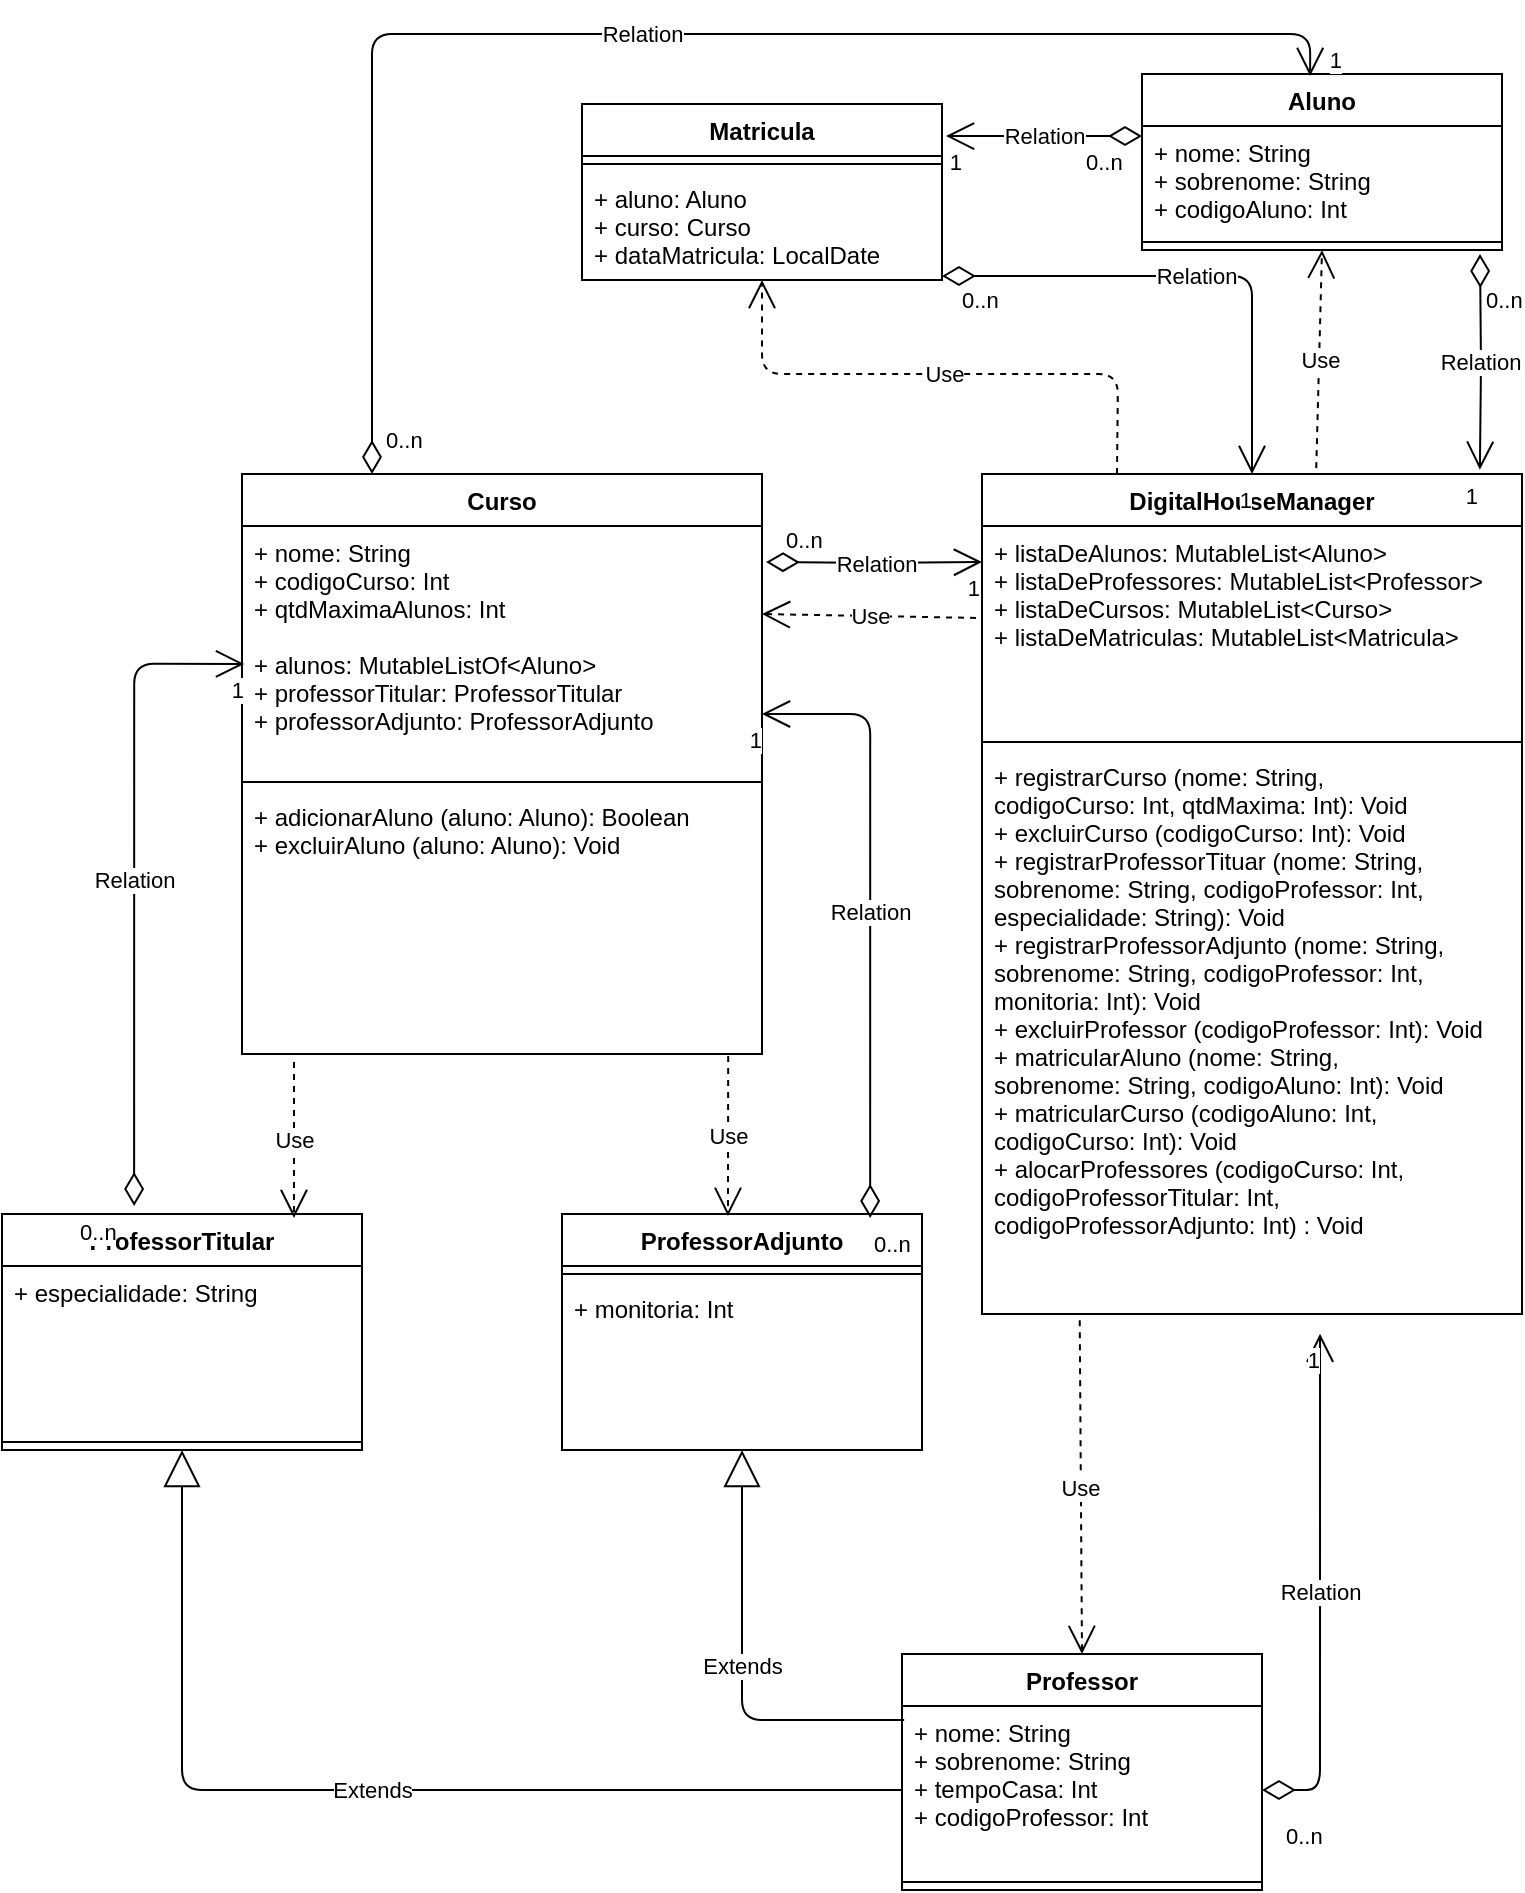 <mxfile version="13.7.7" type="device"><diagram id="DKth6YePcc6uCm5fm2U_" name="Page-1"><mxGraphModel dx="1108" dy="450" grid="1" gridSize="10" guides="1" tooltips="1" connect="1" arrows="1" fold="1" page="1" pageScale="1" pageWidth="827" pageHeight="1169" math="0" shadow="0"><root><mxCell id="0"/><mxCell id="1" parent="0"/><mxCell id="MS2eWC40u6hir84jcnFX-5" value="Curso" style="swimlane;fontStyle=1;align=center;verticalAlign=top;childLayout=stackLayout;horizontal=1;startSize=26;horizontalStack=0;resizeParent=1;resizeParentMax=0;resizeLast=0;collapsible=1;marginBottom=0;" parent="1" vertex="1"><mxGeometry x="170" y="250" width="260" height="290" as="geometry"/></mxCell><mxCell id="MS2eWC40u6hir84jcnFX-6" value="+ nome: String&#10;+ codigoCurso: Int&#10;+ qtdMaximaAlunos: Int&#10;&#10;+ alunos: MutableListOf&lt;Aluno&gt;&#10;+ professorTitular: ProfessorTitular&#10;+ professorAdjunto: ProfessorAdjunto&#10;" style="text;strokeColor=none;fillColor=none;align=left;verticalAlign=top;spacingLeft=4;spacingRight=4;overflow=hidden;rotatable=0;points=[[0,0.5],[1,0.5]];portConstraint=eastwest;" parent="MS2eWC40u6hir84jcnFX-5" vertex="1"><mxGeometry y="26" width="260" height="124" as="geometry"/></mxCell><mxCell id="MS2eWC40u6hir84jcnFX-7" value="" style="line;strokeWidth=1;fillColor=none;align=left;verticalAlign=middle;spacingTop=-1;spacingLeft=3;spacingRight=3;rotatable=0;labelPosition=right;points=[];portConstraint=eastwest;" parent="MS2eWC40u6hir84jcnFX-5" vertex="1"><mxGeometry y="150" width="260" height="8" as="geometry"/></mxCell><mxCell id="MS2eWC40u6hir84jcnFX-8" value="+ adicionarAluno (aluno: Aluno): Boolean&#10;+ excluirAluno (aluno: Aluno): Void" style="text;strokeColor=none;fillColor=none;align=left;verticalAlign=top;spacingLeft=4;spacingRight=4;overflow=hidden;rotatable=0;points=[[0,0.5],[1,0.5]];portConstraint=eastwest;" parent="MS2eWC40u6hir84jcnFX-5" vertex="1"><mxGeometry y="158" width="260" height="132" as="geometry"/></mxCell><mxCell id="MS2eWC40u6hir84jcnFX-1" value="Aluno" style="swimlane;fontStyle=1;align=center;verticalAlign=top;childLayout=stackLayout;horizontal=1;startSize=26;horizontalStack=0;resizeParent=1;resizeParentMax=0;resizeLast=0;collapsible=1;marginBottom=0;" parent="1" vertex="1"><mxGeometry x="620" y="50" width="180" height="88" as="geometry"/></mxCell><mxCell id="MS2eWC40u6hir84jcnFX-2" value="+ nome: String&#10;+ sobrenome: String&#10;+ codigoAluno: Int" style="text;strokeColor=none;fillColor=none;align=left;verticalAlign=top;spacingLeft=4;spacingRight=4;overflow=hidden;rotatable=0;points=[[0,0.5],[1,0.5]];portConstraint=eastwest;" parent="MS2eWC40u6hir84jcnFX-1" vertex="1"><mxGeometry y="26" width="180" height="54" as="geometry"/></mxCell><mxCell id="MS2eWC40u6hir84jcnFX-3" value="" style="line;strokeWidth=1;fillColor=none;align=left;verticalAlign=middle;spacingTop=-1;spacingLeft=3;spacingRight=3;rotatable=0;labelPosition=right;points=[];portConstraint=eastwest;" parent="MS2eWC40u6hir84jcnFX-1" vertex="1"><mxGeometry y="80" width="180" height="8" as="geometry"/></mxCell><mxCell id="MS2eWC40u6hir84jcnFX-21" value="Matricula" style="swimlane;fontStyle=1;align=center;verticalAlign=top;childLayout=stackLayout;horizontal=1;startSize=26;horizontalStack=0;resizeParent=1;resizeParentMax=0;resizeLast=0;collapsible=1;marginBottom=0;" parent="1" vertex="1"><mxGeometry x="340" y="65" width="180" height="88" as="geometry"/></mxCell><mxCell id="MS2eWC40u6hir84jcnFX-23" value="" style="line;strokeWidth=1;fillColor=none;align=left;verticalAlign=middle;spacingTop=-1;spacingLeft=3;spacingRight=3;rotatable=0;labelPosition=right;points=[];portConstraint=eastwest;" parent="MS2eWC40u6hir84jcnFX-21" vertex="1"><mxGeometry y="26" width="180" height="8" as="geometry"/></mxCell><mxCell id="MS2eWC40u6hir84jcnFX-22" value="+ aluno: Aluno&#10;+ curso: Curso&#10;+ dataMatricula: LocalDate" style="text;strokeColor=none;fillColor=none;align=left;verticalAlign=top;spacingLeft=4;spacingRight=4;overflow=hidden;rotatable=0;points=[[0,0.5],[1,0.5]];portConstraint=eastwest;" parent="MS2eWC40u6hir84jcnFX-21" vertex="1"><mxGeometry y="34" width="180" height="54" as="geometry"/></mxCell><mxCell id="MS2eWC40u6hir84jcnFX-13" value="ProfessorTitular" style="swimlane;fontStyle=1;align=center;verticalAlign=top;childLayout=stackLayout;horizontal=1;startSize=26;horizontalStack=0;resizeParent=1;resizeParentMax=0;resizeLast=0;collapsible=1;marginBottom=0;" parent="1" vertex="1"><mxGeometry x="50" y="620" width="180" height="118" as="geometry"/></mxCell><mxCell id="MS2eWC40u6hir84jcnFX-14" value="+ especialidade: String" style="text;strokeColor=none;fillColor=none;align=left;verticalAlign=top;spacingLeft=4;spacingRight=4;overflow=hidden;rotatable=0;points=[[0,0.5],[1,0.5]];portConstraint=eastwest;" parent="MS2eWC40u6hir84jcnFX-13" vertex="1"><mxGeometry y="26" width="180" height="84" as="geometry"/></mxCell><mxCell id="MS2eWC40u6hir84jcnFX-15" value="" style="line;strokeWidth=1;fillColor=none;align=left;verticalAlign=middle;spacingTop=-1;spacingLeft=3;spacingRight=3;rotatable=0;labelPosition=right;points=[];portConstraint=eastwest;" parent="MS2eWC40u6hir84jcnFX-13" vertex="1"><mxGeometry y="110" width="180" height="8" as="geometry"/></mxCell><mxCell id="MS2eWC40u6hir84jcnFX-17" value="ProfessorAdjunto" style="swimlane;fontStyle=1;align=center;verticalAlign=top;childLayout=stackLayout;horizontal=1;startSize=26;horizontalStack=0;resizeParent=1;resizeParentMax=0;resizeLast=0;collapsible=1;marginBottom=0;" parent="1" vertex="1"><mxGeometry x="330" y="620" width="180" height="118" as="geometry"/></mxCell><mxCell id="MS2eWC40u6hir84jcnFX-19" value="" style="line;strokeWidth=1;fillColor=none;align=left;verticalAlign=middle;spacingTop=-1;spacingLeft=3;spacingRight=3;rotatable=0;labelPosition=right;points=[];portConstraint=eastwest;" parent="MS2eWC40u6hir84jcnFX-17" vertex="1"><mxGeometry y="26" width="180" height="8" as="geometry"/></mxCell><mxCell id="MS2eWC40u6hir84jcnFX-18" value="+ monitoria: Int" style="text;strokeColor=none;fillColor=none;align=left;verticalAlign=top;spacingLeft=4;spacingRight=4;overflow=hidden;rotatable=0;points=[[0,0.5],[1,0.5]];portConstraint=eastwest;" parent="MS2eWC40u6hir84jcnFX-17" vertex="1"><mxGeometry y="34" width="180" height="84" as="geometry"/></mxCell><mxCell id="MS2eWC40u6hir84jcnFX-26" value="DigitalHouseManager" style="swimlane;fontStyle=1;align=center;verticalAlign=top;childLayout=stackLayout;horizontal=1;startSize=26;horizontalStack=0;resizeParent=1;resizeParentMax=0;resizeLast=0;collapsible=1;marginBottom=0;" parent="1" vertex="1"><mxGeometry x="540" y="250" width="270" height="420" as="geometry"/></mxCell><mxCell id="MS2eWC40u6hir84jcnFX-27" value="+ listaDeAlunos: MutableList&lt;Aluno&gt;&#10;+ listaDeProfessores: MutableList&lt;Professor&gt;&#10;+ listaDeCursos: MutableList&lt;Curso&gt;&#10;+ listaDeMatriculas: MutableList&lt;Matricula&gt;" style="text;strokeColor=none;fillColor=none;align=left;verticalAlign=top;spacingLeft=4;spacingRight=4;overflow=hidden;rotatable=0;points=[[0,0.5],[1,0.5]];portConstraint=eastwest;" parent="MS2eWC40u6hir84jcnFX-26" vertex="1"><mxGeometry y="26" width="270" height="104" as="geometry"/></mxCell><mxCell id="MS2eWC40u6hir84jcnFX-28" value="" style="line;strokeWidth=1;fillColor=none;align=left;verticalAlign=middle;spacingTop=-1;spacingLeft=3;spacingRight=3;rotatable=0;labelPosition=right;points=[];portConstraint=eastwest;" parent="MS2eWC40u6hir84jcnFX-26" vertex="1"><mxGeometry y="130" width="270" height="8" as="geometry"/></mxCell><mxCell id="MS2eWC40u6hir84jcnFX-29" value="+ registrarCurso (nome: String, &#10;codigoCurso: Int, qtdMaxima: Int): Void&#10;+ excluirCurso (codigoCurso: Int): Void&#10;+ registrarProfessorTituar (nome: String, &#10;sobrenome: String, codigoProfessor: Int, &#10;especialidade: String): Void&#10;+ registrarProfessorAdjunto (nome: String, &#10;sobrenome: String, codigoProfessor: Int, &#10;monitoria: Int): Void&#10;+ excluirProfessor (codigoProfessor: Int): Void&#10;+ matricularAluno (nome: String, &#10;sobrenome: String, codigoAluno: Int): Void&#10;+ matricularCurso (codigoAluno: Int, &#10;codigoCurso: Int): Void&#10;+ alocarProfessores (codigoCurso: Int,&#10;codigoProfessorTitular: Int, &#10;codigoProfessorAdjunto: Int) : Void&#10;&#10;" style="text;strokeColor=none;fillColor=none;align=left;verticalAlign=top;spacingLeft=4;spacingRight=4;overflow=hidden;rotatable=0;points=[[0,0.5],[1,0.5]];portConstraint=eastwest;" parent="MS2eWC40u6hir84jcnFX-26" vertex="1"><mxGeometry y="138" width="270" height="282" as="geometry"/></mxCell><mxCell id="MS2eWC40u6hir84jcnFX-9" value="Professor" style="swimlane;fontStyle=1;align=center;verticalAlign=top;childLayout=stackLayout;horizontal=1;startSize=26;horizontalStack=0;resizeParent=1;resizeParentMax=0;resizeLast=0;collapsible=1;marginBottom=0;" parent="1" vertex="1"><mxGeometry x="500" y="840" width="180" height="118" as="geometry"/></mxCell><mxCell id="MS2eWC40u6hir84jcnFX-10" value="+ nome: String&#10;+ sobrenome: String&#10;+ tempoCasa: Int&#10;+ codigoProfessor: Int" style="text;strokeColor=none;fillColor=none;align=left;verticalAlign=top;spacingLeft=4;spacingRight=4;overflow=hidden;rotatable=0;points=[[0,0.5],[1,0.5]];portConstraint=eastwest;" parent="MS2eWC40u6hir84jcnFX-9" vertex="1"><mxGeometry y="26" width="180" height="84" as="geometry"/></mxCell><mxCell id="MS2eWC40u6hir84jcnFX-11" value="" style="line;strokeWidth=1;fillColor=none;align=left;verticalAlign=middle;spacingTop=-1;spacingLeft=3;spacingRight=3;rotatable=0;labelPosition=right;points=[];portConstraint=eastwest;" parent="MS2eWC40u6hir84jcnFX-9" vertex="1"><mxGeometry y="110" width="180" height="8" as="geometry"/></mxCell><mxCell id="lnihaPaRevWyQpVwv6LL-1" value="Extends" style="endArrow=block;endSize=16;endFill=0;html=1;entryX=0.5;entryY=1;entryDx=0;entryDy=0;exitX=0;exitY=0.5;exitDx=0;exitDy=0;" parent="1" source="MS2eWC40u6hir84jcnFX-10" target="MS2eWC40u6hir84jcnFX-13" edge="1"><mxGeometry width="160" relative="1" as="geometry"><mxPoint x="450" y="680" as="sourcePoint"/><mxPoint x="610" y="680" as="targetPoint"/><Array as="points"><mxPoint x="140" y="908"/></Array></mxGeometry></mxCell><mxCell id="lnihaPaRevWyQpVwv6LL-2" value="Extends" style="endArrow=block;endSize=16;endFill=0;html=1;entryX=0.5;entryY=1;entryDx=0;entryDy=0;exitX=0.006;exitY=0.083;exitDx=0;exitDy=0;exitPerimeter=0;" parent="1" source="MS2eWC40u6hir84jcnFX-10" target="MS2eWC40u6hir84jcnFX-17" edge="1"><mxGeometry width="160" relative="1" as="geometry"><mxPoint x="450" y="760" as="sourcePoint"/><mxPoint x="610" y="760" as="targetPoint"/><Array as="points"><mxPoint x="420" y="873"/></Array></mxGeometry></mxCell><mxCell id="lnihaPaRevWyQpVwv6LL-5" value="Use" style="endArrow=open;endSize=12;dashed=1;html=1;exitX=0.25;exitY=0;exitDx=0;exitDy=0;entryX=0.5;entryY=1;entryDx=0;entryDy=0;" parent="1" source="MS2eWC40u6hir84jcnFX-26" target="MS2eWC40u6hir84jcnFX-21" edge="1"><mxGeometry width="160" relative="1" as="geometry"><mxPoint x="450" y="160" as="sourcePoint"/><mxPoint x="610" y="160" as="targetPoint"/><Array as="points"><mxPoint x="608" y="200"/><mxPoint x="430" y="200"/></Array></mxGeometry></mxCell><mxCell id="lnihaPaRevWyQpVwv6LL-6" value="Use" style="endArrow=open;endSize=12;dashed=1;html=1;exitX=0.619;exitY=-0.007;exitDx=0;exitDy=0;exitPerimeter=0;entryX=0.5;entryY=1;entryDx=0;entryDy=0;" parent="1" source="MS2eWC40u6hir84jcnFX-26" edge="1" target="MS2eWC40u6hir84jcnFX-1"><mxGeometry width="160" relative="1" as="geometry"><mxPoint x="450" y="260" as="sourcePoint"/><mxPoint x="720" y="110" as="targetPoint"/></mxGeometry></mxCell><mxCell id="lnihaPaRevWyQpVwv6LL-7" value="Use" style="endArrow=open;endSize=12;dashed=1;html=1;exitX=-0.011;exitY=0.442;exitDx=0;exitDy=0;exitPerimeter=0;" parent="1" source="MS2eWC40u6hir84jcnFX-27" edge="1"><mxGeometry width="160" relative="1" as="geometry"><mxPoint x="450" y="360" as="sourcePoint"/><mxPoint x="430" y="320" as="targetPoint"/><Array as="points"/></mxGeometry></mxCell><mxCell id="lnihaPaRevWyQpVwv6LL-8" value="Use" style="endArrow=open;endSize=12;dashed=1;html=1;exitX=0.181;exitY=1.011;exitDx=0;exitDy=0;exitPerimeter=0;entryX=0.5;entryY=0;entryDx=0;entryDy=0;" parent="1" source="MS2eWC40u6hir84jcnFX-29" target="MS2eWC40u6hir84jcnFX-9" edge="1"><mxGeometry width="160" relative="1" as="geometry"><mxPoint x="680" y="750" as="sourcePoint"/><mxPoint x="610" y="760" as="targetPoint"/></mxGeometry></mxCell><mxCell id="YrYLb744aYB8e0c7m8Ty-4" value="Relation" style="endArrow=open;html=1;endSize=12;startArrow=diamondThin;startSize=14;startFill=0;edgeStyle=orthogonalEdgeStyle;entryX=0.467;entryY=0.011;entryDx=0;entryDy=0;entryPerimeter=0;exitX=0.25;exitY=0;exitDx=0;exitDy=0;" edge="1" parent="1" source="MS2eWC40u6hir84jcnFX-5" target="MS2eWC40u6hir84jcnFX-1"><mxGeometry relative="1" as="geometry"><mxPoint x="130" y="30" as="sourcePoint"/><mxPoint x="570" y="160" as="targetPoint"/><Array as="points"><mxPoint x="235" y="30"/><mxPoint x="704" y="30"/></Array></mxGeometry></mxCell><mxCell id="YrYLb744aYB8e0c7m8Ty-5" value="0..n" style="edgeLabel;resizable=0;html=1;align=left;verticalAlign=top;" connectable="0" vertex="1" parent="YrYLb744aYB8e0c7m8Ty-4"><mxGeometry x="-1" relative="1" as="geometry"><mxPoint x="5" y="-30" as="offset"/></mxGeometry></mxCell><mxCell id="YrYLb744aYB8e0c7m8Ty-6" value="1" style="edgeLabel;resizable=0;html=1;align=right;verticalAlign=top;" connectable="0" vertex="1" parent="YrYLb744aYB8e0c7m8Ty-4"><mxGeometry x="1" relative="1" as="geometry"><mxPoint x="15.94" y="-20.9" as="offset"/></mxGeometry></mxCell><mxCell id="YrYLb744aYB8e0c7m8Ty-13" value="Relation" style="endArrow=open;html=1;endSize=12;startArrow=diamondThin;startSize=14;startFill=0;edgeStyle=orthogonalEdgeStyle;exitX=0.367;exitY=-0.034;exitDx=0;exitDy=0;exitPerimeter=0;entryX=0.004;entryY=0.556;entryDx=0;entryDy=0;entryPerimeter=0;" edge="1" parent="1" source="MS2eWC40u6hir84jcnFX-13" target="MS2eWC40u6hir84jcnFX-6"><mxGeometry relative="1" as="geometry"><mxPoint x="330" y="320" as="sourcePoint"/><mxPoint x="70" y="620" as="targetPoint"/><Array as="points"><mxPoint x="116" y="345"/></Array></mxGeometry></mxCell><mxCell id="YrYLb744aYB8e0c7m8Ty-14" value="0..n" style="edgeLabel;resizable=0;html=1;align=left;verticalAlign=top;" connectable="0" vertex="1" parent="YrYLb744aYB8e0c7m8Ty-13"><mxGeometry x="-1" relative="1" as="geometry"><mxPoint x="-28.96" as="offset"/></mxGeometry></mxCell><mxCell id="YrYLb744aYB8e0c7m8Ty-15" value="1" style="edgeLabel;resizable=0;html=1;align=right;verticalAlign=top;" connectable="0" vertex="1" parent="YrYLb744aYB8e0c7m8Ty-13"><mxGeometry x="1" relative="1" as="geometry"/></mxCell><mxCell id="YrYLb744aYB8e0c7m8Ty-16" value="Relation" style="endArrow=open;html=1;endSize=12;startArrow=diamondThin;startSize=14;startFill=0;edgeStyle=orthogonalEdgeStyle;entryX=1;entryY=0.758;entryDx=0;entryDy=0;entryPerimeter=0;exitX=0.856;exitY=0.017;exitDx=0;exitDy=0;exitPerimeter=0;" edge="1" parent="1" source="MS2eWC40u6hir84jcnFX-17" target="MS2eWC40u6hir84jcnFX-6"><mxGeometry relative="1" as="geometry"><mxPoint x="510" y="364" as="sourcePoint"/><mxPoint x="490" y="580" as="targetPoint"/></mxGeometry></mxCell><mxCell id="YrYLb744aYB8e0c7m8Ty-17" value="0..n" style="edgeLabel;resizable=0;html=1;align=left;verticalAlign=top;" connectable="0" vertex="1" parent="YrYLb744aYB8e0c7m8Ty-16"><mxGeometry x="-1" relative="1" as="geometry"/></mxCell><mxCell id="YrYLb744aYB8e0c7m8Ty-18" value="1" style="edgeLabel;resizable=0;html=1;align=right;verticalAlign=top;" connectable="0" vertex="1" parent="YrYLb744aYB8e0c7m8Ty-16"><mxGeometry x="1" relative="1" as="geometry"/></mxCell><mxCell id="YrYLb744aYB8e0c7m8Ty-19" value="Relation" style="endArrow=open;html=1;endSize=12;startArrow=diamondThin;startSize=14;startFill=0;edgeStyle=orthogonalEdgeStyle;entryX=0.626;entryY=1.035;entryDx=0;entryDy=0;entryPerimeter=0;exitX=1;exitY=0.5;exitDx=0;exitDy=0;" edge="1" parent="1" source="MS2eWC40u6hir84jcnFX-10" target="MS2eWC40u6hir84jcnFX-29"><mxGeometry relative="1" as="geometry"><mxPoint x="760" y="960" as="sourcePoint"/><mxPoint x="760" y="770" as="targetPoint"/><Array as="points"><mxPoint x="709" y="908"/></Array></mxGeometry></mxCell><mxCell id="YrYLb744aYB8e0c7m8Ty-20" value="0..n" style="edgeLabel;resizable=0;html=1;align=left;verticalAlign=top;" connectable="0" vertex="1" parent="YrYLb744aYB8e0c7m8Ty-19"><mxGeometry x="-1" relative="1" as="geometry"><mxPoint x="10" y="10" as="offset"/></mxGeometry></mxCell><mxCell id="YrYLb744aYB8e0c7m8Ty-21" value="1" style="edgeLabel;resizable=0;html=1;align=right;verticalAlign=top;" connectable="0" vertex="1" parent="YrYLb744aYB8e0c7m8Ty-19"><mxGeometry x="1" relative="1" as="geometry"/></mxCell><mxCell id="YrYLb744aYB8e0c7m8Ty-22" value="Relation" style="endArrow=open;html=1;endSize=12;startArrow=diamondThin;startSize=14;startFill=0;edgeStyle=orthogonalEdgeStyle;entryX=0;entryY=0.173;entryDx=0;entryDy=0;entryPerimeter=0;" edge="1" parent="1" target="MS2eWC40u6hir84jcnFX-27"><mxGeometry relative="1" as="geometry"><mxPoint x="432" y="294" as="sourcePoint"/><mxPoint x="490" y="380" as="targetPoint"/></mxGeometry></mxCell><mxCell id="YrYLb744aYB8e0c7m8Ty-23" value="0..n" style="edgeLabel;resizable=0;html=1;align=left;verticalAlign=top;" connectable="0" vertex="1" parent="YrYLb744aYB8e0c7m8Ty-22"><mxGeometry x="-1" relative="1" as="geometry"><mxPoint x="8" y="-24.0" as="offset"/></mxGeometry></mxCell><mxCell id="YrYLb744aYB8e0c7m8Ty-24" value="1" style="edgeLabel;resizable=0;html=1;align=right;verticalAlign=top;" connectable="0" vertex="1" parent="YrYLb744aYB8e0c7m8Ty-22"><mxGeometry x="1" relative="1" as="geometry"/></mxCell><mxCell id="YrYLb744aYB8e0c7m8Ty-25" value="Relation" style="endArrow=open;html=1;endSize=12;startArrow=diamondThin;startSize=14;startFill=0;edgeStyle=orthogonalEdgeStyle;entryX=0.5;entryY=0;entryDx=0;entryDy=0;exitX=1;exitY=0.963;exitDx=0;exitDy=0;exitPerimeter=0;" edge="1" parent="1" source="MS2eWC40u6hir84jcnFX-22" target="MS2eWC40u6hir84jcnFX-26"><mxGeometry relative="1" as="geometry"><mxPoint x="550" y="190" as="sourcePoint"/><mxPoint x="490" y="280" as="targetPoint"/></mxGeometry></mxCell><mxCell id="YrYLb744aYB8e0c7m8Ty-26" value="0..n" style="edgeLabel;resizable=0;html=1;align=left;verticalAlign=top;" connectable="0" vertex="1" parent="YrYLb744aYB8e0c7m8Ty-25"><mxGeometry x="-1" relative="1" as="geometry"><mxPoint x="7.95" y="-1" as="offset"/></mxGeometry></mxCell><mxCell id="YrYLb744aYB8e0c7m8Ty-27" value="1" style="edgeLabel;resizable=0;html=1;align=right;verticalAlign=top;" connectable="0" vertex="1" parent="YrYLb744aYB8e0c7m8Ty-25"><mxGeometry x="1" relative="1" as="geometry"/></mxCell><mxCell id="YrYLb744aYB8e0c7m8Ty-28" value="Relation" style="endArrow=open;html=1;endSize=12;startArrow=diamondThin;startSize=14;startFill=0;edgeStyle=orthogonalEdgeStyle;entryX=0.922;entryY=-0.005;entryDx=0;entryDy=0;entryPerimeter=0;" edge="1" parent="1" target="MS2eWC40u6hir84jcnFX-26"><mxGeometry relative="1" as="geometry"><mxPoint x="789" y="140" as="sourcePoint"/><mxPoint x="790" y="140" as="targetPoint"/></mxGeometry></mxCell><mxCell id="YrYLb744aYB8e0c7m8Ty-29" value="0..n" style="edgeLabel;resizable=0;html=1;align=left;verticalAlign=top;" connectable="0" vertex="1" parent="YrYLb744aYB8e0c7m8Ty-28"><mxGeometry x="-1" relative="1" as="geometry"><mxPoint x="1" y="10" as="offset"/></mxGeometry></mxCell><mxCell id="YrYLb744aYB8e0c7m8Ty-30" value="1" style="edgeLabel;resizable=0;html=1;align=right;verticalAlign=top;" connectable="0" vertex="1" parent="YrYLb744aYB8e0c7m8Ty-28"><mxGeometry x="1" relative="1" as="geometry"/></mxCell><mxCell id="YrYLb744aYB8e0c7m8Ty-32" value="Use" style="endArrow=open;endSize=12;dashed=1;html=1;exitX=0.1;exitY=1.03;exitDx=0;exitDy=0;exitPerimeter=0;entryX=0.811;entryY=0.017;entryDx=0;entryDy=0;entryPerimeter=0;" edge="1" parent="1" source="MS2eWC40u6hir84jcnFX-8" target="MS2eWC40u6hir84jcnFX-13"><mxGeometry width="160" relative="1" as="geometry"><mxPoint x="330" y="580" as="sourcePoint"/><mxPoint x="490" y="580" as="targetPoint"/></mxGeometry></mxCell><mxCell id="YrYLb744aYB8e0c7m8Ty-33" value="Use" style="endArrow=open;endSize=12;dashed=1;html=1;exitX=0.935;exitY=1.008;exitDx=0;exitDy=0;exitPerimeter=0;entryX=0.461;entryY=0.008;entryDx=0;entryDy=0;entryPerimeter=0;" edge="1" parent="1" source="MS2eWC40u6hir84jcnFX-8" target="MS2eWC40u6hir84jcnFX-17"><mxGeometry width="160" relative="1" as="geometry"><mxPoint x="330" y="580" as="sourcePoint"/><mxPoint x="490" y="580" as="targetPoint"/></mxGeometry></mxCell><mxCell id="YrYLb744aYB8e0c7m8Ty-1" value="Relation" style="endArrow=open;html=1;endSize=12;startArrow=diamondThin;startSize=14;startFill=0;edgeStyle=orthogonalEdgeStyle;entryX=1.011;entryY=0.182;entryDx=0;entryDy=0;exitX=0;exitY=0.093;exitDx=0;exitDy=0;exitPerimeter=0;entryPerimeter=0;" edge="1" parent="1" source="MS2eWC40u6hir84jcnFX-2" target="MS2eWC40u6hir84jcnFX-21"><mxGeometry relative="1" as="geometry"><mxPoint x="520" y="73" as="sourcePoint"/><mxPoint x="490" y="230" as="targetPoint"/></mxGeometry></mxCell><mxCell id="YrYLb744aYB8e0c7m8Ty-2" value="0..n" style="edgeLabel;resizable=0;html=1;align=left;verticalAlign=top;" connectable="0" vertex="1" parent="YrYLb744aYB8e0c7m8Ty-1"><mxGeometry x="-1" relative="1" as="geometry"><mxPoint x="-30" as="offset"/></mxGeometry></mxCell><mxCell id="YrYLb744aYB8e0c7m8Ty-3" value="1" style="edgeLabel;resizable=0;html=1;align=right;verticalAlign=top;" connectable="0" vertex="1" parent="YrYLb744aYB8e0c7m8Ty-1"><mxGeometry x="1" relative="1" as="geometry"><mxPoint x="8" as="offset"/></mxGeometry></mxCell></root></mxGraphModel></diagram></mxfile>